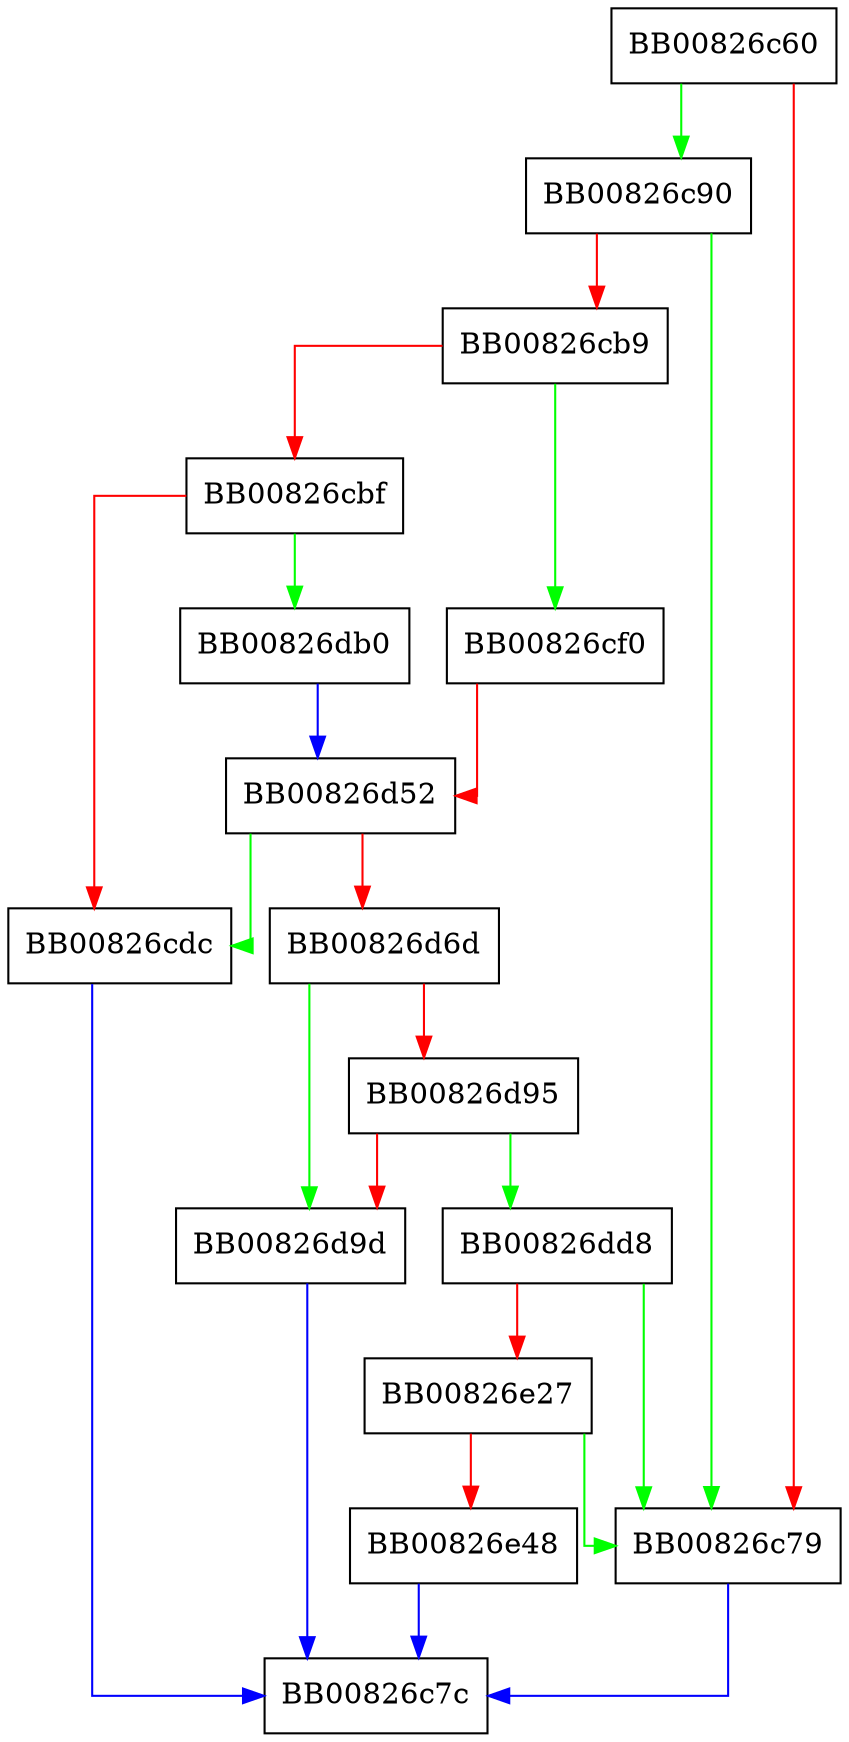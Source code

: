 digraph ossl_siv128_encrypt {
  node [shape="box"];
  graph [splines=ortho];
  BB00826c60 -> BB00826c90 [color="green"];
  BB00826c60 -> BB00826c79 [color="red"];
  BB00826c79 -> BB00826c7c [color="blue"];
  BB00826c90 -> BB00826c79 [color="green"];
  BB00826c90 -> BB00826cb9 [color="red"];
  BB00826cb9 -> BB00826cf0 [color="green"];
  BB00826cb9 -> BB00826cbf [color="red"];
  BB00826cbf -> BB00826db0 [color="green"];
  BB00826cbf -> BB00826cdc [color="red"];
  BB00826cdc -> BB00826c7c [color="blue"];
  BB00826cf0 -> BB00826d52 [color="red"];
  BB00826d52 -> BB00826cdc [color="green"];
  BB00826d52 -> BB00826d6d [color="red"];
  BB00826d6d -> BB00826d9d [color="green"];
  BB00826d6d -> BB00826d95 [color="red"];
  BB00826d95 -> BB00826dd8 [color="green"];
  BB00826d95 -> BB00826d9d [color="red"];
  BB00826d9d -> BB00826c7c [color="blue"];
  BB00826db0 -> BB00826d52 [color="blue"];
  BB00826dd8 -> BB00826c79 [color="green"];
  BB00826dd8 -> BB00826e27 [color="red"];
  BB00826e27 -> BB00826c79 [color="green"];
  BB00826e27 -> BB00826e48 [color="red"];
  BB00826e48 -> BB00826c7c [color="blue"];
}
